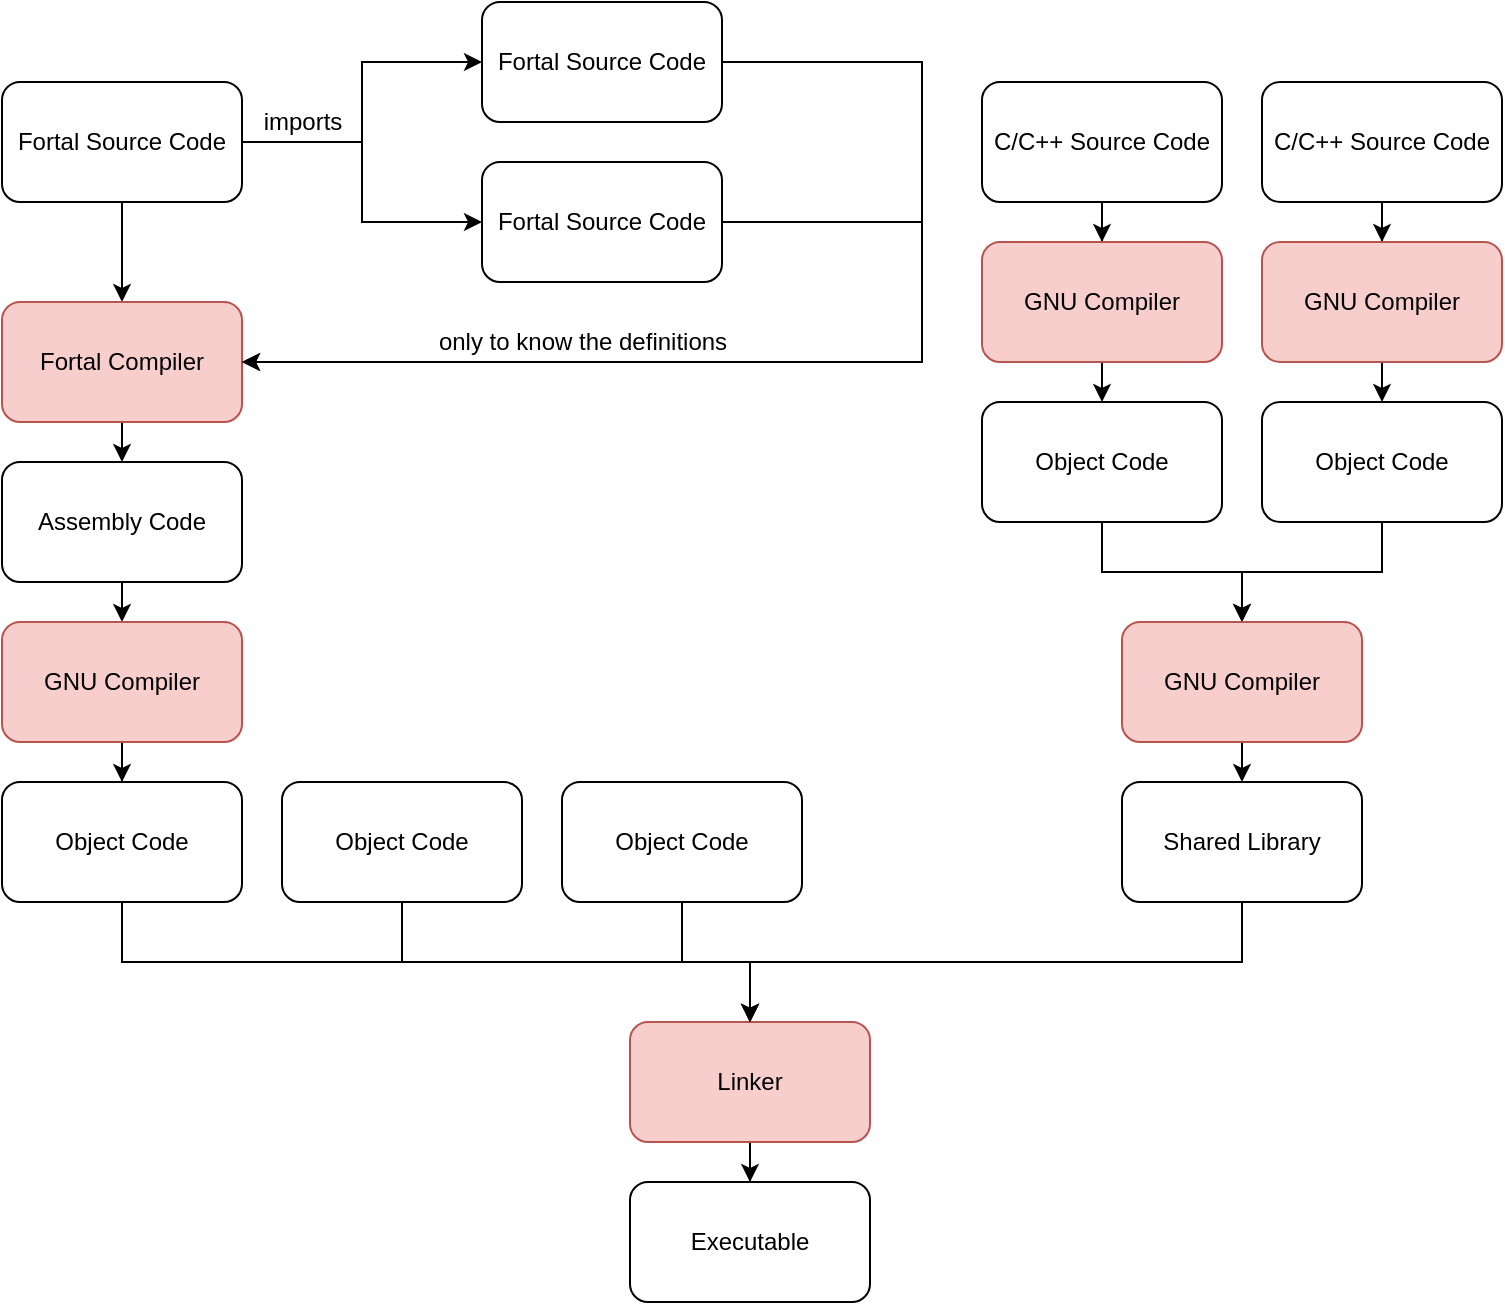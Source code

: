 <mxfile version="15.7.3" type="device"><diagram id="C5RBs43oDa-KdzZeNtuy" name="Page-1"><mxGraphModel dx="1955" dy="1027" grid="1" gridSize="10" guides="1" tooltips="1" connect="1" arrows="1" fold="1" page="1" pageScale="1" pageWidth="827" pageHeight="1169" math="0" shadow="0"><root><mxCell id="WIyWlLk6GJQsqaUBKTNV-0"/><mxCell id="WIyWlLk6GJQsqaUBKTNV-1" parent="WIyWlLk6GJQsqaUBKTNV-0"/><mxCell id="1icaqq3krrjddhVdISrA-2" value="" style="edgeStyle=orthogonalEdgeStyle;rounded=0;orthogonalLoop=1;jettySize=auto;html=1;" edge="1" parent="WIyWlLk6GJQsqaUBKTNV-1" source="1icaqq3krrjddhVdISrA-0" target="1icaqq3krrjddhVdISrA-1"><mxGeometry relative="1" as="geometry"/></mxCell><mxCell id="1icaqq3krrjddhVdISrA-8" value="" style="edgeStyle=orthogonalEdgeStyle;rounded=0;orthogonalLoop=1;jettySize=auto;html=1;" edge="1" parent="WIyWlLk6GJQsqaUBKTNV-1" source="1icaqq3krrjddhVdISrA-0" target="1icaqq3krrjddhVdISrA-7"><mxGeometry relative="1" as="geometry"/></mxCell><mxCell id="1icaqq3krrjddhVdISrA-10" style="edgeStyle=orthogonalEdgeStyle;rounded=0;orthogonalLoop=1;jettySize=auto;html=1;exitX=1;exitY=0.5;exitDx=0;exitDy=0;entryX=0;entryY=0.5;entryDx=0;entryDy=0;" edge="1" parent="WIyWlLk6GJQsqaUBKTNV-1" source="1icaqq3krrjddhVdISrA-0" target="1icaqq3krrjddhVdISrA-9"><mxGeometry relative="1" as="geometry"/></mxCell><mxCell id="1icaqq3krrjddhVdISrA-0" value="Fortal Source Code" style="rounded=1;whiteSpace=wrap;html=1;" vertex="1" parent="WIyWlLk6GJQsqaUBKTNV-1"><mxGeometry x="40" y="80" width="120" height="60" as="geometry"/></mxCell><mxCell id="1icaqq3krrjddhVdISrA-58" style="edgeStyle=orthogonalEdgeStyle;rounded=0;orthogonalLoop=1;jettySize=auto;html=1;exitX=0.5;exitY=1;exitDx=0;exitDy=0;entryX=0.5;entryY=0;entryDx=0;entryDy=0;" edge="1" parent="WIyWlLk6GJQsqaUBKTNV-1" source="1icaqq3krrjddhVdISrA-1" target="1icaqq3krrjddhVdISrA-56"><mxGeometry relative="1" as="geometry"/></mxCell><mxCell id="1icaqq3krrjddhVdISrA-1" value="Fortal Compiler" style="whiteSpace=wrap;html=1;rounded=1;shadow=0;sketch=0;glass=0;fillColor=#f8cecc;strokeColor=#b85450;" vertex="1" parent="WIyWlLk6GJQsqaUBKTNV-1"><mxGeometry x="40" y="190" width="120" height="60" as="geometry"/></mxCell><mxCell id="1icaqq3krrjddhVdISrA-12" style="edgeStyle=orthogonalEdgeStyle;rounded=0;orthogonalLoop=1;jettySize=auto;html=1;entryX=1;entryY=0.5;entryDx=0;entryDy=0;" edge="1" parent="WIyWlLk6GJQsqaUBKTNV-1" source="1icaqq3krrjddhVdISrA-7" target="1icaqq3krrjddhVdISrA-1"><mxGeometry relative="1" as="geometry"><Array as="points"><mxPoint x="500" y="70"/><mxPoint x="500" y="220"/></Array></mxGeometry></mxCell><mxCell id="1icaqq3krrjddhVdISrA-7" value="Fortal Source Code" style="whiteSpace=wrap;html=1;rounded=1;" vertex="1" parent="WIyWlLk6GJQsqaUBKTNV-1"><mxGeometry x="280" y="40" width="120" height="60" as="geometry"/></mxCell><mxCell id="1icaqq3krrjddhVdISrA-13" style="edgeStyle=orthogonalEdgeStyle;rounded=0;orthogonalLoop=1;jettySize=auto;html=1;exitX=1;exitY=0.5;exitDx=0;exitDy=0;entryX=1;entryY=0.5;entryDx=0;entryDy=0;" edge="1" parent="WIyWlLk6GJQsqaUBKTNV-1" source="1icaqq3krrjddhVdISrA-9" target="1icaqq3krrjddhVdISrA-1"><mxGeometry relative="1" as="geometry"><Array as="points"><mxPoint x="500" y="150"/><mxPoint x="500" y="220"/></Array></mxGeometry></mxCell><mxCell id="1icaqq3krrjddhVdISrA-9" value="Fortal Source Code" style="whiteSpace=wrap;html=1;rounded=1;" vertex="1" parent="WIyWlLk6GJQsqaUBKTNV-1"><mxGeometry x="280" y="120" width="120" height="60" as="geometry"/></mxCell><mxCell id="1icaqq3krrjddhVdISrA-11" value="imports" style="text;html=1;align=center;verticalAlign=middle;resizable=0;points=[];autosize=1;strokeColor=none;fillColor=none;" vertex="1" parent="WIyWlLk6GJQsqaUBKTNV-1"><mxGeometry x="165" y="90" width="50" height="20" as="geometry"/></mxCell><mxCell id="1icaqq3krrjddhVdISrA-14" value="only to know the definitions" style="text;html=1;align=center;verticalAlign=middle;resizable=0;points=[];autosize=1;strokeColor=none;fillColor=none;" vertex="1" parent="WIyWlLk6GJQsqaUBKTNV-1"><mxGeometry x="250" y="200" width="160" height="20" as="geometry"/></mxCell><mxCell id="1icaqq3krrjddhVdISrA-73" style="edgeStyle=orthogonalEdgeStyle;rounded=0;orthogonalLoop=1;jettySize=auto;html=1;entryX=0.5;entryY=0;entryDx=0;entryDy=0;" edge="1" parent="WIyWlLk6GJQsqaUBKTNV-1" source="1icaqq3krrjddhVdISrA-15" target="1icaqq3krrjddhVdISrA-46"><mxGeometry relative="1" as="geometry"><Array as="points"><mxPoint x="100" y="520"/><mxPoint x="414" y="520"/></Array></mxGeometry></mxCell><mxCell id="1icaqq3krrjddhVdISrA-15" value="Object Code" style="whiteSpace=wrap;html=1;rounded=1;shadow=0;glass=0;sketch=0;" vertex="1" parent="WIyWlLk6GJQsqaUBKTNV-1"><mxGeometry x="40" y="430" width="120" height="60" as="geometry"/></mxCell><mxCell id="1icaqq3krrjddhVdISrA-67" style="edgeStyle=orthogonalEdgeStyle;rounded=0;orthogonalLoop=1;jettySize=auto;html=1;entryX=0.5;entryY=0;entryDx=0;entryDy=0;" edge="1" parent="WIyWlLk6GJQsqaUBKTNV-1" source="1icaqq3krrjddhVdISrA-45" target="1icaqq3krrjddhVdISrA-66"><mxGeometry relative="1" as="geometry"/></mxCell><mxCell id="1icaqq3krrjddhVdISrA-45" value="Object Code" style="whiteSpace=wrap;html=1;rounded=1;shadow=0;glass=0;sketch=0;" vertex="1" parent="WIyWlLk6GJQsqaUBKTNV-1"><mxGeometry x="530" y="240" width="120" height="60" as="geometry"/></mxCell><mxCell id="1icaqq3krrjddhVdISrA-51" value="" style="edgeStyle=orthogonalEdgeStyle;rounded=0;orthogonalLoop=1;jettySize=auto;html=1;" edge="1" parent="WIyWlLk6GJQsqaUBKTNV-1" source="1icaqq3krrjddhVdISrA-46" target="1icaqq3krrjddhVdISrA-50"><mxGeometry relative="1" as="geometry"/></mxCell><mxCell id="1icaqq3krrjddhVdISrA-46" value="Linker" style="whiteSpace=wrap;html=1;rounded=1;shadow=0;sketch=0;glass=0;fillColor=#f8cecc;strokeColor=#b85450;" vertex="1" parent="WIyWlLk6GJQsqaUBKTNV-1"><mxGeometry x="354" y="550" width="120" height="60" as="geometry"/></mxCell><mxCell id="1icaqq3krrjddhVdISrA-50" value="Executable" style="whiteSpace=wrap;html=1;rounded=1;shadow=0;glass=0;sketch=0;" vertex="1" parent="WIyWlLk6GJQsqaUBKTNV-1"><mxGeometry x="354" y="630" width="120" height="60" as="geometry"/></mxCell><mxCell id="1icaqq3krrjddhVdISrA-54" value="" style="edgeStyle=orthogonalEdgeStyle;rounded=0;orthogonalLoop=1;jettySize=auto;html=1;" edge="1" parent="WIyWlLk6GJQsqaUBKTNV-1" source="1icaqq3krrjddhVdISrA-52" target="1icaqq3krrjddhVdISrA-53"><mxGeometry relative="1" as="geometry"/></mxCell><mxCell id="1icaqq3krrjddhVdISrA-52" value="C/C++ Source Code" style="whiteSpace=wrap;html=1;rounded=1;shadow=0;glass=0;sketch=0;" vertex="1" parent="WIyWlLk6GJQsqaUBKTNV-1"><mxGeometry x="530" y="80" width="120" height="60" as="geometry"/></mxCell><mxCell id="1icaqq3krrjddhVdISrA-55" style="edgeStyle=orthogonalEdgeStyle;rounded=0;orthogonalLoop=1;jettySize=auto;html=1;exitX=0.5;exitY=1;exitDx=0;exitDy=0;entryX=0.5;entryY=0;entryDx=0;entryDy=0;" edge="1" parent="WIyWlLk6GJQsqaUBKTNV-1" source="1icaqq3krrjddhVdISrA-53" target="1icaqq3krrjddhVdISrA-45"><mxGeometry relative="1" as="geometry"/></mxCell><mxCell id="1icaqq3krrjddhVdISrA-53" value="GNU Compiler" style="whiteSpace=wrap;html=1;rounded=1;shadow=0;glass=0;sketch=0;fillColor=#f8cecc;strokeColor=#b85450;" vertex="1" parent="WIyWlLk6GJQsqaUBKTNV-1"><mxGeometry x="530" y="160" width="120" height="60" as="geometry"/></mxCell><mxCell id="1icaqq3krrjddhVdISrA-59" style="edgeStyle=orthogonalEdgeStyle;rounded=0;orthogonalLoop=1;jettySize=auto;html=1;exitX=0.5;exitY=1;exitDx=0;exitDy=0;entryX=0.5;entryY=0;entryDx=0;entryDy=0;" edge="1" parent="WIyWlLk6GJQsqaUBKTNV-1" source="1icaqq3krrjddhVdISrA-56" target="1icaqq3krrjddhVdISrA-57"><mxGeometry relative="1" as="geometry"/></mxCell><mxCell id="1icaqq3krrjddhVdISrA-56" value="Assembly Code" style="whiteSpace=wrap;html=1;rounded=1;shadow=0;glass=0;sketch=0;" vertex="1" parent="WIyWlLk6GJQsqaUBKTNV-1"><mxGeometry x="40" y="270" width="120" height="60" as="geometry"/></mxCell><mxCell id="1icaqq3krrjddhVdISrA-60" style="edgeStyle=orthogonalEdgeStyle;rounded=0;orthogonalLoop=1;jettySize=auto;html=1;exitX=0.5;exitY=1;exitDx=0;exitDy=0;" edge="1" parent="WIyWlLk6GJQsqaUBKTNV-1" source="1icaqq3krrjddhVdISrA-57" target="1icaqq3krrjddhVdISrA-15"><mxGeometry relative="1" as="geometry"/></mxCell><mxCell id="1icaqq3krrjddhVdISrA-57" value="GNU Compiler" style="whiteSpace=wrap;html=1;rounded=1;shadow=0;glass=0;sketch=0;fillColor=#f8cecc;strokeColor=#b85450;" vertex="1" parent="WIyWlLk6GJQsqaUBKTNV-1"><mxGeometry x="40" y="350" width="120" height="60" as="geometry"/></mxCell><mxCell id="1icaqq3krrjddhVdISrA-68" style="edgeStyle=orthogonalEdgeStyle;rounded=0;orthogonalLoop=1;jettySize=auto;html=1;exitX=0.5;exitY=1;exitDx=0;exitDy=0;entryX=0.5;entryY=0;entryDx=0;entryDy=0;" edge="1" parent="WIyWlLk6GJQsqaUBKTNV-1" source="1icaqq3krrjddhVdISrA-61" target="1icaqq3krrjddhVdISrA-66"><mxGeometry relative="1" as="geometry"/></mxCell><mxCell id="1icaqq3krrjddhVdISrA-61" value="Object Code" style="whiteSpace=wrap;html=1;rounded=1;shadow=0;glass=0;sketch=0;" vertex="1" parent="WIyWlLk6GJQsqaUBKTNV-1"><mxGeometry x="670" y="240" width="120" height="60" as="geometry"/></mxCell><mxCell id="1icaqq3krrjddhVdISrA-62" value="" style="edgeStyle=orthogonalEdgeStyle;rounded=0;orthogonalLoop=1;jettySize=auto;html=1;" edge="1" parent="WIyWlLk6GJQsqaUBKTNV-1" source="1icaqq3krrjddhVdISrA-63" target="1icaqq3krrjddhVdISrA-65"><mxGeometry relative="1" as="geometry"/></mxCell><mxCell id="1icaqq3krrjddhVdISrA-63" value="C/C++ Source Code" style="whiteSpace=wrap;html=1;rounded=1;shadow=0;glass=0;sketch=0;" vertex="1" parent="WIyWlLk6GJQsqaUBKTNV-1"><mxGeometry x="670" y="80" width="120" height="60" as="geometry"/></mxCell><mxCell id="1icaqq3krrjddhVdISrA-64" style="edgeStyle=orthogonalEdgeStyle;rounded=0;orthogonalLoop=1;jettySize=auto;html=1;exitX=0.5;exitY=1;exitDx=0;exitDy=0;entryX=0.5;entryY=0;entryDx=0;entryDy=0;" edge="1" parent="WIyWlLk6GJQsqaUBKTNV-1" source="1icaqq3krrjddhVdISrA-65" target="1icaqq3krrjddhVdISrA-61"><mxGeometry relative="1" as="geometry"/></mxCell><mxCell id="1icaqq3krrjddhVdISrA-65" value="GNU Compiler" style="whiteSpace=wrap;html=1;rounded=1;shadow=0;glass=0;sketch=0;fillColor=#f8cecc;strokeColor=#b85450;" vertex="1" parent="WIyWlLk6GJQsqaUBKTNV-1"><mxGeometry x="670" y="160" width="120" height="60" as="geometry"/></mxCell><mxCell id="1icaqq3krrjddhVdISrA-70" style="edgeStyle=orthogonalEdgeStyle;rounded=0;orthogonalLoop=1;jettySize=auto;html=1;exitX=0.5;exitY=1;exitDx=0;exitDy=0;entryX=0.5;entryY=0;entryDx=0;entryDy=0;" edge="1" parent="WIyWlLk6GJQsqaUBKTNV-1" source="1icaqq3krrjddhVdISrA-66" target="1icaqq3krrjddhVdISrA-69"><mxGeometry relative="1" as="geometry"/></mxCell><mxCell id="1icaqq3krrjddhVdISrA-66" value="GNU Compiler" style="whiteSpace=wrap;html=1;rounded=1;shadow=0;glass=0;sketch=0;fillColor=#f8cecc;strokeColor=#b85450;" vertex="1" parent="WIyWlLk6GJQsqaUBKTNV-1"><mxGeometry x="600" y="350" width="120" height="60" as="geometry"/></mxCell><mxCell id="1icaqq3krrjddhVdISrA-76" style="edgeStyle=orthogonalEdgeStyle;rounded=0;orthogonalLoop=1;jettySize=auto;html=1;entryX=0.5;entryY=0;entryDx=0;entryDy=0;" edge="1" parent="WIyWlLk6GJQsqaUBKTNV-1" source="1icaqq3krrjddhVdISrA-69" target="1icaqq3krrjddhVdISrA-46"><mxGeometry relative="1" as="geometry"><Array as="points"><mxPoint x="660" y="520"/><mxPoint x="414" y="520"/></Array></mxGeometry></mxCell><mxCell id="1icaqq3krrjddhVdISrA-69" value="Shared Library" style="whiteSpace=wrap;html=1;rounded=1;shadow=0;glass=0;sketch=0;" vertex="1" parent="WIyWlLk6GJQsqaUBKTNV-1"><mxGeometry x="600" y="430" width="120" height="60" as="geometry"/></mxCell><mxCell id="1icaqq3krrjddhVdISrA-74" style="edgeStyle=orthogonalEdgeStyle;rounded=0;orthogonalLoop=1;jettySize=auto;html=1;exitX=0.5;exitY=1;exitDx=0;exitDy=0;entryX=0.5;entryY=0;entryDx=0;entryDy=0;" edge="1" parent="WIyWlLk6GJQsqaUBKTNV-1" source="1icaqq3krrjddhVdISrA-71" target="1icaqq3krrjddhVdISrA-46"><mxGeometry relative="1" as="geometry"/></mxCell><mxCell id="1icaqq3krrjddhVdISrA-71" value="Object Code" style="whiteSpace=wrap;html=1;rounded=1;shadow=0;glass=0;sketch=0;" vertex="1" parent="WIyWlLk6GJQsqaUBKTNV-1"><mxGeometry x="180" y="430" width="120" height="60" as="geometry"/></mxCell><mxCell id="1icaqq3krrjddhVdISrA-75" style="edgeStyle=orthogonalEdgeStyle;rounded=0;orthogonalLoop=1;jettySize=auto;html=1;exitX=0.5;exitY=1;exitDx=0;exitDy=0;entryX=0.5;entryY=0;entryDx=0;entryDy=0;" edge="1" parent="WIyWlLk6GJQsqaUBKTNV-1" source="1icaqq3krrjddhVdISrA-72" target="1icaqq3krrjddhVdISrA-46"><mxGeometry relative="1" as="geometry"><mxPoint x="420" y="530" as="targetPoint"/></mxGeometry></mxCell><mxCell id="1icaqq3krrjddhVdISrA-72" value="Object Code" style="whiteSpace=wrap;html=1;rounded=1;shadow=0;glass=0;sketch=0;" vertex="1" parent="WIyWlLk6GJQsqaUBKTNV-1"><mxGeometry x="320" y="430" width="120" height="60" as="geometry"/></mxCell></root></mxGraphModel></diagram></mxfile>